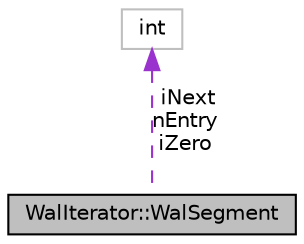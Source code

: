 digraph "WalIterator::WalSegment"
{
 // LATEX_PDF_SIZE
  edge [fontname="Helvetica",fontsize="10",labelfontname="Helvetica",labelfontsize="10"];
  node [fontname="Helvetica",fontsize="10",shape=record];
  Node1 [label="WalIterator::WalSegment",height=0.2,width=0.4,color="black", fillcolor="grey75", style="filled", fontcolor="black",tooltip=" "];
  Node2 -> Node1 [dir="back",color="darkorchid3",fontsize="10",style="dashed",label=" iNext\nnEntry\niZero" ];
  Node2 [label="int",height=0.2,width=0.4,color="grey75", fillcolor="white", style="filled",tooltip=" "];
}

